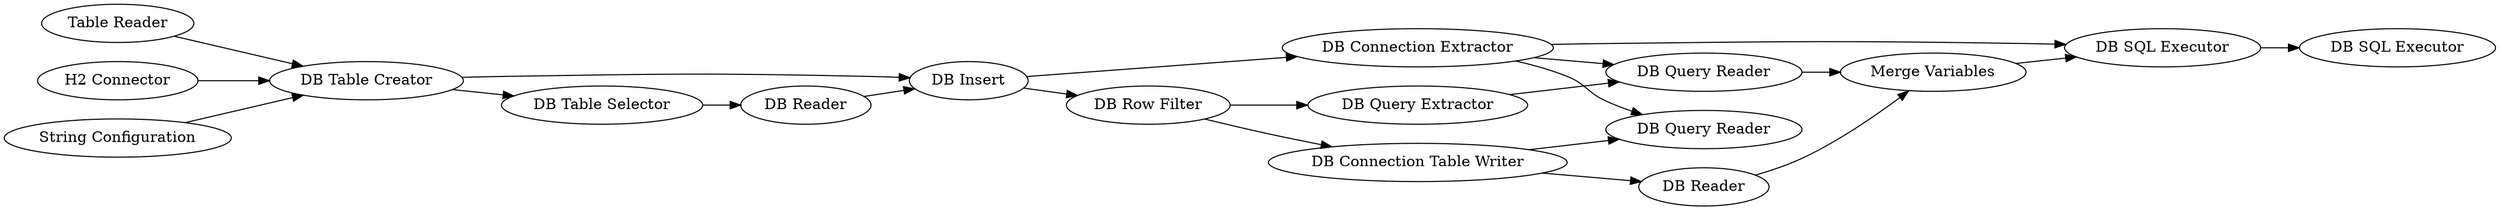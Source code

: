 digraph {
	72 -> 78
	77 -> 1870
	67 -> 78
	71 -> 72
	71 -> 77
	59 -> 60
	63 -> 64
	76 -> 60
	59 -> 75
	64 -> 72
	58 -> 59
	63 -> 79
	79 -> 67
	60 -> 71
	60 -> 63
	22 -> 59
	75 -> 76
	79 -> 1869
	61 -> 59
	78 -> 77
	71 -> 1869
	64 [label="DB Query Extractor"]
	1870 [label="DB SQL Executor"]
	79 [label="DB Connection Table Writer"]
	22 [label="H2 Connector"]
	71 [label="DB Connection Extractor"]
	67 [label="DB Reader"]
	72 [label="DB Query Reader"]
	58 [label="Table Reader"]
	63 [label="DB Row Filter"]
	61 [label="String Configuration"]
	77 [label="DB SQL Executor"]
	1869 [label="DB Query Reader"]
	78 [label="Merge Variables"]
	76 [label="DB Reader"]
	60 [label="DB Insert"]
	75 [label="DB Table Selector"]
	59 [label="DB Table Creator"]
	rankdir=LR
}
